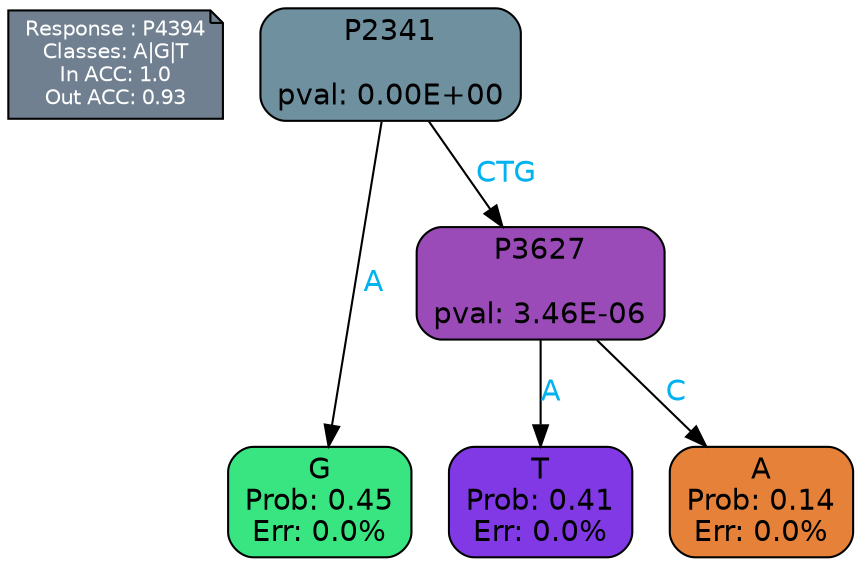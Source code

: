 digraph Tree {
node [shape=box, style="filled, rounded", color="black", fontname=helvetica] ;
graph [ranksep=equally, splines=polylines, bgcolor=transparent, dpi=600] ;
edge [fontname=helvetica] ;
LEGEND [label="Response : P4394
Classes: A|G|T
In ACC: 1.0
Out ACC: 0.93
",shape=note,align=left,style=filled,fillcolor="slategray",fontcolor="white",fontsize=10];1 [label="P2341

pval: 0.00E+00", fillcolor="#6e909f"] ;
2 [label="G
Prob: 0.45
Err: 0.0%", fillcolor="#39e581"] ;
3 [label="P3627

pval: 3.46E-06", fillcolor="#9a4bb8"] ;
4 [label="T
Prob: 0.41
Err: 0.0%", fillcolor="#8139e5"] ;
5 [label="A
Prob: 0.14
Err: 0.0%", fillcolor="#e58139"] ;
1 -> 2 [label="A",fontcolor=deepskyblue2] ;
1 -> 3 [label="CTG",fontcolor=deepskyblue2] ;
3 -> 4 [label="A",fontcolor=deepskyblue2] ;
3 -> 5 [label="C",fontcolor=deepskyblue2] ;
{rank = same; 2;4;5;}{rank = same; LEGEND;1;}}